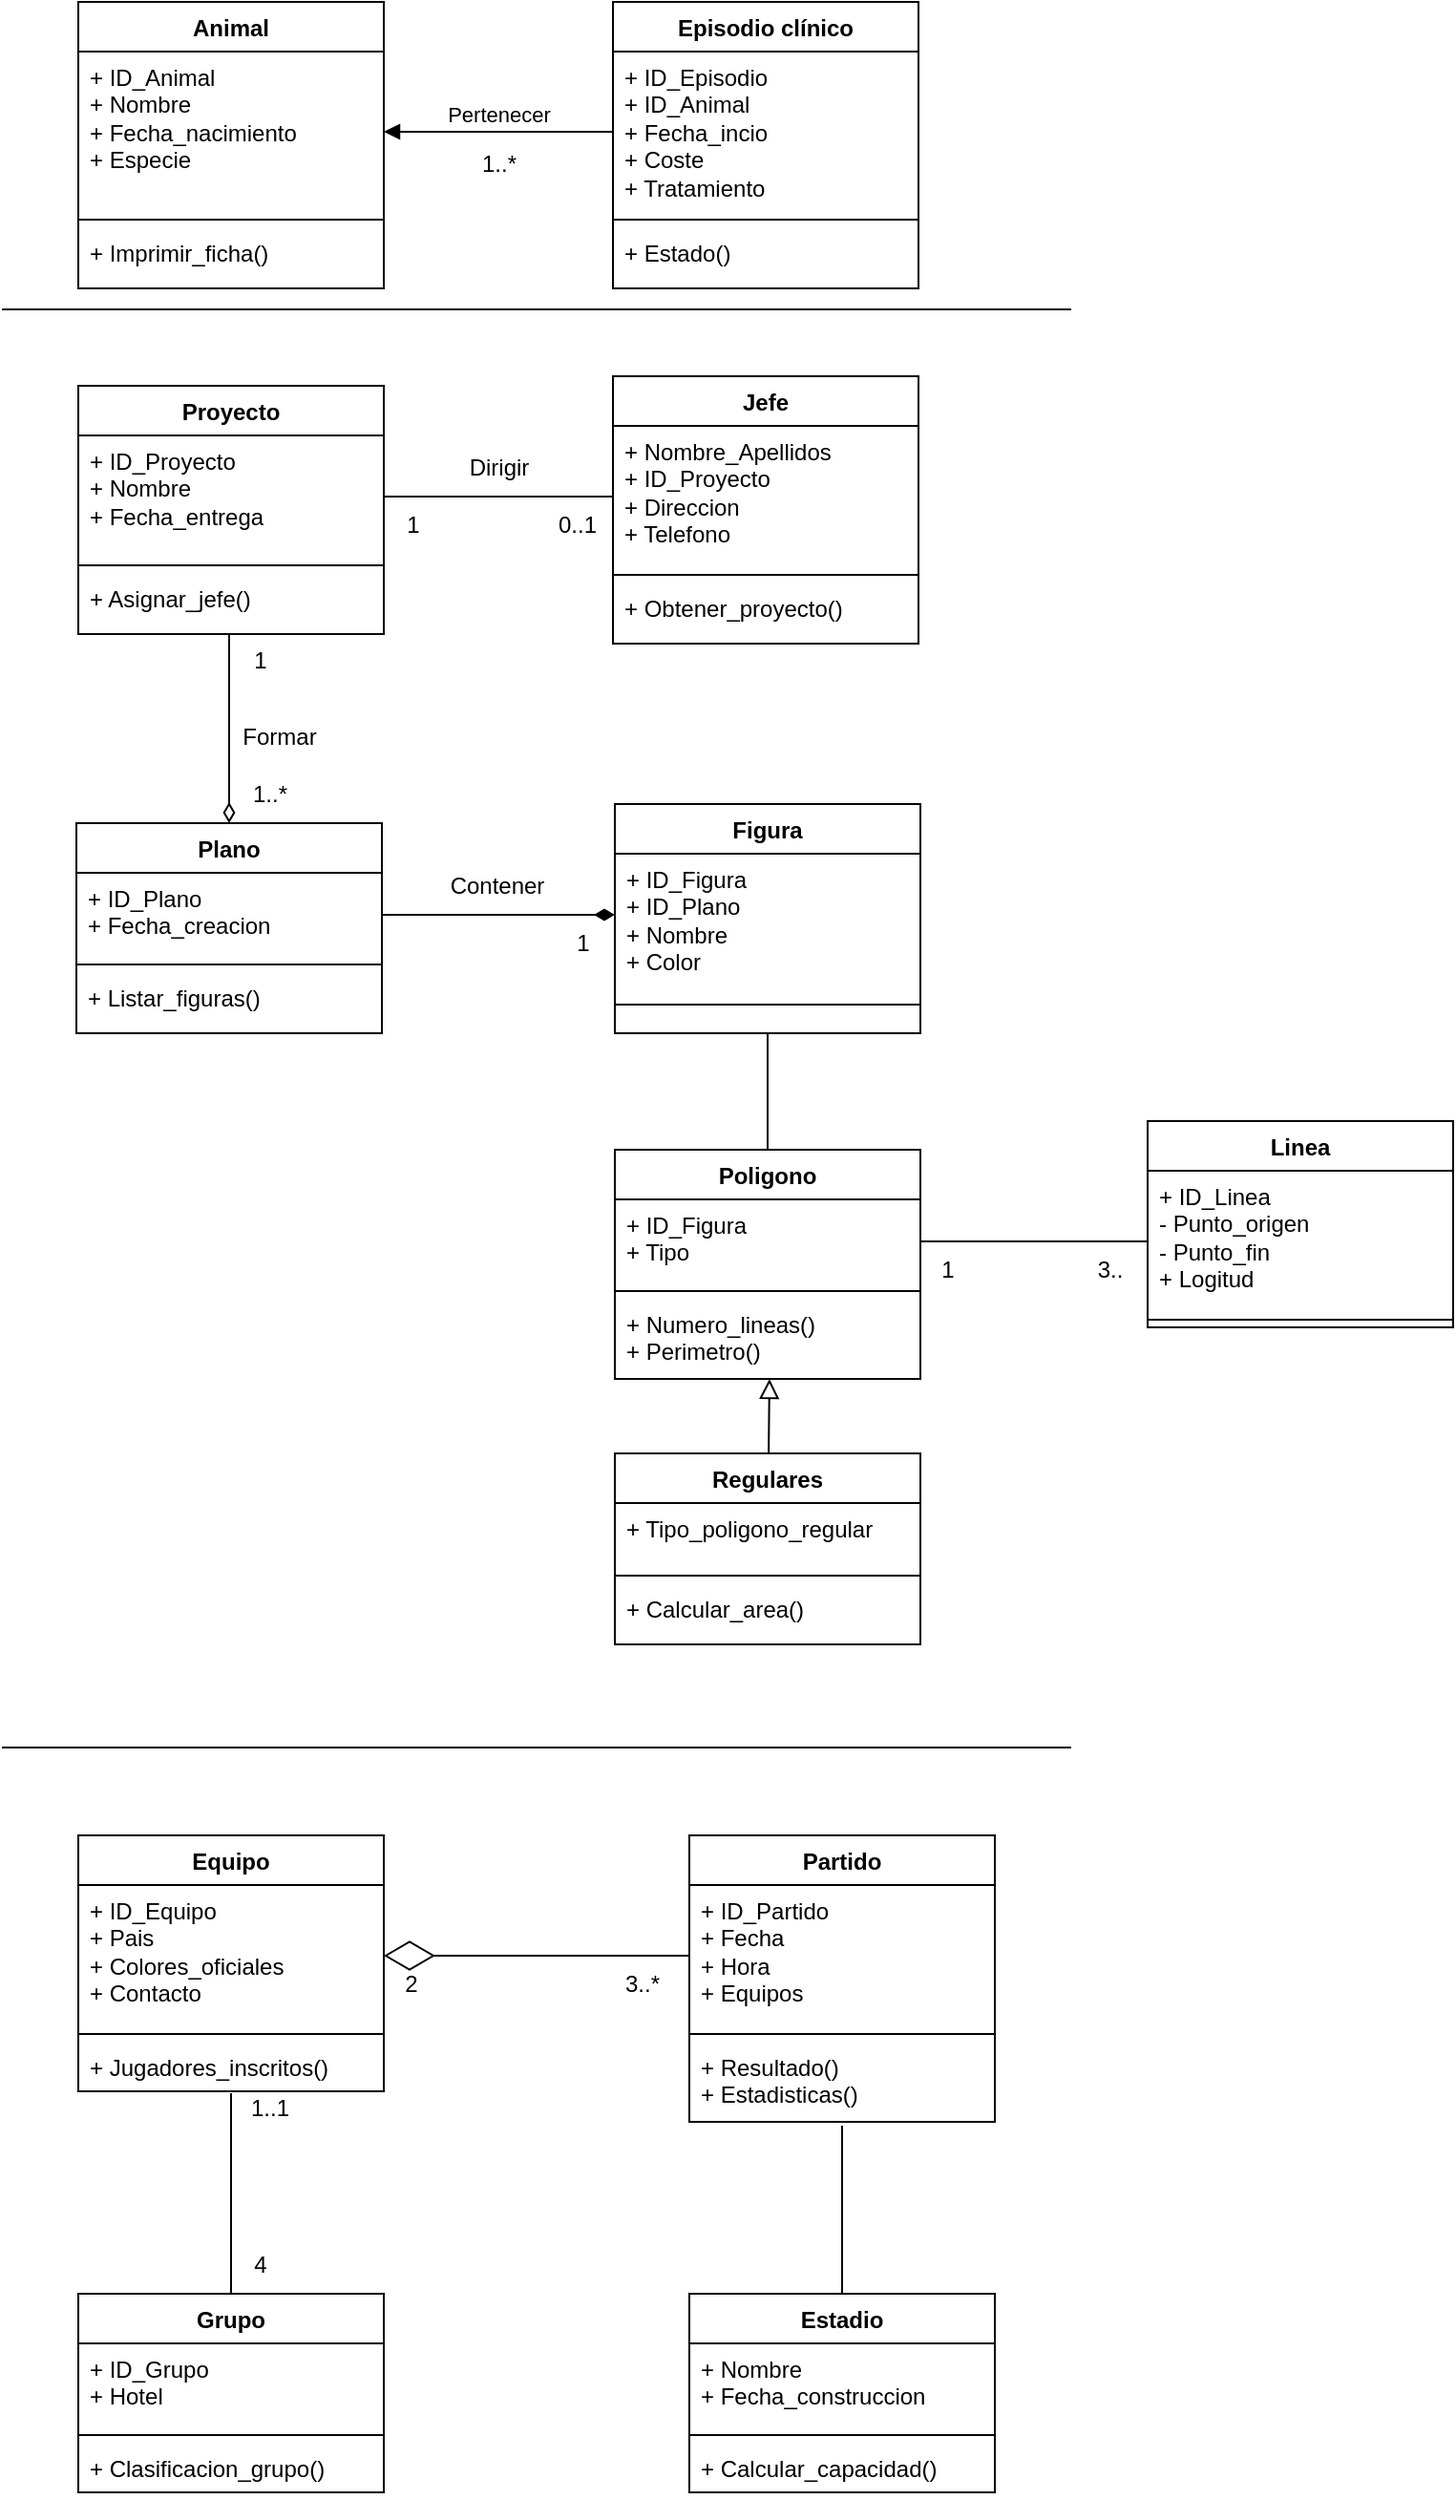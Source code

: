 <mxfile version="26.0.10">
  <diagram name="Página-1" id="v9j5rYEVNlsjebWW-kcD">
    <mxGraphModel dx="922" dy="723" grid="1" gridSize="10" guides="1" tooltips="1" connect="1" arrows="1" fold="1" page="1" pageScale="1" pageWidth="827" pageHeight="1169" math="0" shadow="0">
      <root>
        <mxCell id="0" />
        <mxCell id="1" parent="0" />
        <mxCell id="p8O_HCt2gGSoECRkVjmH-9" value="Animal" style="swimlane;fontStyle=1;align=center;verticalAlign=top;childLayout=stackLayout;horizontal=1;startSize=26;horizontalStack=0;resizeParent=1;resizeParentMax=0;resizeLast=0;collapsible=1;marginBottom=0;whiteSpace=wrap;html=1;" parent="1" vertex="1">
          <mxGeometry x="40" y="40" width="160" height="150" as="geometry" />
        </mxCell>
        <mxCell id="p8O_HCt2gGSoECRkVjmH-10" value="&lt;div&gt;+ ID_Animal&lt;/div&gt;+ Nombre&lt;div&gt;+ Fecha_nacimiento&lt;/div&gt;&lt;div&gt;+ Especie&lt;br&gt;&lt;div&gt;&lt;br&gt;&lt;/div&gt;&lt;/div&gt;" style="text;strokeColor=none;fillColor=none;align=left;verticalAlign=top;spacingLeft=4;spacingRight=4;overflow=hidden;rotatable=0;points=[[0,0.5],[1,0.5]];portConstraint=eastwest;whiteSpace=wrap;html=1;" parent="p8O_HCt2gGSoECRkVjmH-9" vertex="1">
          <mxGeometry y="26" width="160" height="84" as="geometry" />
        </mxCell>
        <mxCell id="p8O_HCt2gGSoECRkVjmH-11" value="" style="line;strokeWidth=1;fillColor=none;align=left;verticalAlign=middle;spacingTop=-1;spacingLeft=3;spacingRight=3;rotatable=0;labelPosition=right;points=[];portConstraint=eastwest;strokeColor=inherit;" parent="p8O_HCt2gGSoECRkVjmH-9" vertex="1">
          <mxGeometry y="110" width="160" height="8" as="geometry" />
        </mxCell>
        <mxCell id="p8O_HCt2gGSoECRkVjmH-12" value="+ Imprimir_ficha()" style="text;strokeColor=none;fillColor=none;align=left;verticalAlign=top;spacingLeft=4;spacingRight=4;overflow=hidden;rotatable=0;points=[[0,0.5],[1,0.5]];portConstraint=eastwest;whiteSpace=wrap;html=1;" parent="p8O_HCt2gGSoECRkVjmH-9" vertex="1">
          <mxGeometry y="118" width="160" height="32" as="geometry" />
        </mxCell>
        <mxCell id="p8O_HCt2gGSoECRkVjmH-14" value="Episodio clínico" style="swimlane;fontStyle=1;align=center;verticalAlign=top;childLayout=stackLayout;horizontal=1;startSize=26;horizontalStack=0;resizeParent=1;resizeParentMax=0;resizeLast=0;collapsible=1;marginBottom=0;whiteSpace=wrap;html=1;" parent="1" vertex="1">
          <mxGeometry x="320" y="40" width="160" height="150" as="geometry" />
        </mxCell>
        <mxCell id="p8O_HCt2gGSoECRkVjmH-15" value="&lt;div&gt;+ ID_Episodio&lt;/div&gt;&lt;div&gt;+ ID_Animal&lt;/div&gt;+ Fecha_incio&lt;div&gt;+ Coste&lt;/div&gt;&lt;div&gt;+ Tratamiento&lt;br&gt;&lt;div&gt;&lt;br&gt;&lt;/div&gt;&lt;/div&gt;" style="text;strokeColor=none;fillColor=none;align=left;verticalAlign=top;spacingLeft=4;spacingRight=4;overflow=hidden;rotatable=0;points=[[0,0.5],[1,0.5]];portConstraint=eastwest;whiteSpace=wrap;html=1;" parent="p8O_HCt2gGSoECRkVjmH-14" vertex="1">
          <mxGeometry y="26" width="160" height="84" as="geometry" />
        </mxCell>
        <mxCell id="p8O_HCt2gGSoECRkVjmH-16" value="" style="line;strokeWidth=1;fillColor=none;align=left;verticalAlign=middle;spacingTop=-1;spacingLeft=3;spacingRight=3;rotatable=0;labelPosition=right;points=[];portConstraint=eastwest;strokeColor=inherit;" parent="p8O_HCt2gGSoECRkVjmH-14" vertex="1">
          <mxGeometry y="110" width="160" height="8" as="geometry" />
        </mxCell>
        <mxCell id="p8O_HCt2gGSoECRkVjmH-17" value="+ Estado()" style="text;strokeColor=none;fillColor=none;align=left;verticalAlign=top;spacingLeft=4;spacingRight=4;overflow=hidden;rotatable=0;points=[[0,0.5],[1,0.5]];portConstraint=eastwest;whiteSpace=wrap;html=1;" parent="p8O_HCt2gGSoECRkVjmH-14" vertex="1">
          <mxGeometry y="118" width="160" height="32" as="geometry" />
        </mxCell>
        <mxCell id="p8O_HCt2gGSoECRkVjmH-18" value="Pertenecer" style="html=1;verticalAlign=bottom;endArrow=block;curved=0;rounded=0;exitX=0;exitY=0.5;exitDx=0;exitDy=0;entryX=1;entryY=0.5;entryDx=0;entryDy=0;" parent="1" source="p8O_HCt2gGSoECRkVjmH-15" target="p8O_HCt2gGSoECRkVjmH-10" edge="1">
          <mxGeometry width="80" relative="1" as="geometry">
            <mxPoint x="250" y="270" as="sourcePoint" />
            <mxPoint x="330" y="270" as="targetPoint" />
            <mxPoint as="offset" />
          </mxGeometry>
        </mxCell>
        <mxCell id="p8O_HCt2gGSoECRkVjmH-19" value="1..*" style="text;html=1;align=center;verticalAlign=middle;resizable=0;points=[];autosize=1;strokeColor=none;fillColor=none;" parent="1" vertex="1">
          <mxGeometry x="240" y="110" width="40" height="30" as="geometry" />
        </mxCell>
        <mxCell id="p8O_HCt2gGSoECRkVjmH-20" value="" style="line;strokeWidth=1;fillColor=none;align=left;verticalAlign=middle;spacingTop=-1;spacingLeft=3;spacingRight=3;rotatable=0;labelPosition=right;points=[];portConstraint=eastwest;strokeColor=inherit;" parent="1" vertex="1">
          <mxGeometry y="197" width="560" height="8" as="geometry" />
        </mxCell>
        <mxCell id="p8O_HCt2gGSoECRkVjmH-21" value="Proyecto" style="swimlane;fontStyle=1;align=center;verticalAlign=top;childLayout=stackLayout;horizontal=1;startSize=26;horizontalStack=0;resizeParent=1;resizeParentMax=0;resizeLast=0;collapsible=1;marginBottom=0;whiteSpace=wrap;html=1;" parent="1" vertex="1">
          <mxGeometry x="40" y="241" width="160" height="130" as="geometry" />
        </mxCell>
        <mxCell id="p8O_HCt2gGSoECRkVjmH-22" value="&lt;div&gt;+ ID_Proyecto&lt;/div&gt;+ Nombre&lt;div&gt;+ Fecha_entrega&lt;/div&gt;&lt;div&gt;&lt;div&gt;&lt;br&gt;&lt;/div&gt;&lt;/div&gt;" style="text;strokeColor=none;fillColor=none;align=left;verticalAlign=top;spacingLeft=4;spacingRight=4;overflow=hidden;rotatable=0;points=[[0,0.5],[1,0.5]];portConstraint=eastwest;whiteSpace=wrap;html=1;" parent="p8O_HCt2gGSoECRkVjmH-21" vertex="1">
          <mxGeometry y="26" width="160" height="64" as="geometry" />
        </mxCell>
        <mxCell id="p8O_HCt2gGSoECRkVjmH-23" value="" style="line;strokeWidth=1;fillColor=none;align=left;verticalAlign=middle;spacingTop=-1;spacingLeft=3;spacingRight=3;rotatable=0;labelPosition=right;points=[];portConstraint=eastwest;strokeColor=inherit;" parent="p8O_HCt2gGSoECRkVjmH-21" vertex="1">
          <mxGeometry y="90" width="160" height="8" as="geometry" />
        </mxCell>
        <mxCell id="p8O_HCt2gGSoECRkVjmH-24" value="+ Asignar_jefe()" style="text;strokeColor=none;fillColor=none;align=left;verticalAlign=top;spacingLeft=4;spacingRight=4;overflow=hidden;rotatable=0;points=[[0,0.5],[1,0.5]];portConstraint=eastwest;whiteSpace=wrap;html=1;" parent="p8O_HCt2gGSoECRkVjmH-21" vertex="1">
          <mxGeometry y="98" width="160" height="32" as="geometry" />
        </mxCell>
        <mxCell id="p8O_HCt2gGSoECRkVjmH-25" value="Jefe" style="swimlane;fontStyle=1;align=center;verticalAlign=top;childLayout=stackLayout;horizontal=1;startSize=26;horizontalStack=0;resizeParent=1;resizeParentMax=0;resizeLast=0;collapsible=1;marginBottom=0;whiteSpace=wrap;html=1;" parent="1" vertex="1">
          <mxGeometry x="320" y="236" width="160" height="140" as="geometry" />
        </mxCell>
        <mxCell id="p8O_HCt2gGSoECRkVjmH-26" value="&lt;div&gt;+ Nombre_Apellidos&lt;/div&gt;&lt;div&gt;+ ID_Proyecto&lt;/div&gt;&lt;div&gt;+ Direccion&lt;/div&gt;&lt;div&gt;+ Telefono&lt;/div&gt;&lt;div&gt;&lt;div&gt;&lt;br&gt;&lt;/div&gt;&lt;/div&gt;" style="text;strokeColor=none;fillColor=none;align=left;verticalAlign=top;spacingLeft=4;spacingRight=4;overflow=hidden;rotatable=0;points=[[0,0.5],[1,0.5]];portConstraint=eastwest;whiteSpace=wrap;html=1;" parent="p8O_HCt2gGSoECRkVjmH-25" vertex="1">
          <mxGeometry y="26" width="160" height="74" as="geometry" />
        </mxCell>
        <mxCell id="p8O_HCt2gGSoECRkVjmH-27" value="" style="line;strokeWidth=1;fillColor=none;align=left;verticalAlign=middle;spacingTop=-1;spacingLeft=3;spacingRight=3;rotatable=0;labelPosition=right;points=[];portConstraint=eastwest;strokeColor=inherit;" parent="p8O_HCt2gGSoECRkVjmH-25" vertex="1">
          <mxGeometry y="100" width="160" height="8" as="geometry" />
        </mxCell>
        <mxCell id="p8O_HCt2gGSoECRkVjmH-28" value="+ Obtener_proyecto()&amp;nbsp;" style="text;strokeColor=none;fillColor=none;align=left;verticalAlign=top;spacingLeft=4;spacingRight=4;overflow=hidden;rotatable=0;points=[[0,0.5],[1,0.5]];portConstraint=eastwest;whiteSpace=wrap;html=1;" parent="p8O_HCt2gGSoECRkVjmH-25" vertex="1">
          <mxGeometry y="108" width="160" height="32" as="geometry" />
        </mxCell>
        <mxCell id="p8O_HCt2gGSoECRkVjmH-29" value="Plano" style="swimlane;fontStyle=1;align=center;verticalAlign=top;childLayout=stackLayout;horizontal=1;startSize=26;horizontalStack=0;resizeParent=1;resizeParentMax=0;resizeLast=0;collapsible=1;marginBottom=0;whiteSpace=wrap;html=1;" parent="1" vertex="1">
          <mxGeometry x="39" y="470" width="160" height="110" as="geometry" />
        </mxCell>
        <mxCell id="p8O_HCt2gGSoECRkVjmH-30" value="&lt;div&gt;+ ID_Plano&lt;/div&gt;+ Fecha_creacion" style="text;strokeColor=none;fillColor=none;align=left;verticalAlign=top;spacingLeft=4;spacingRight=4;overflow=hidden;rotatable=0;points=[[0,0.5],[1,0.5]];portConstraint=eastwest;whiteSpace=wrap;html=1;" parent="p8O_HCt2gGSoECRkVjmH-29" vertex="1">
          <mxGeometry y="26" width="160" height="44" as="geometry" />
        </mxCell>
        <mxCell id="p8O_HCt2gGSoECRkVjmH-31" value="" style="line;strokeWidth=1;fillColor=none;align=left;verticalAlign=middle;spacingTop=-1;spacingLeft=3;spacingRight=3;rotatable=0;labelPosition=right;points=[];portConstraint=eastwest;strokeColor=inherit;" parent="p8O_HCt2gGSoECRkVjmH-29" vertex="1">
          <mxGeometry y="70" width="160" height="8" as="geometry" />
        </mxCell>
        <mxCell id="p8O_HCt2gGSoECRkVjmH-32" value="+ Listar_figuras()" style="text;strokeColor=none;fillColor=none;align=left;verticalAlign=top;spacingLeft=4;spacingRight=4;overflow=hidden;rotatable=0;points=[[0,0.5],[1,0.5]];portConstraint=eastwest;whiteSpace=wrap;html=1;" parent="p8O_HCt2gGSoECRkVjmH-29" vertex="1">
          <mxGeometry y="78" width="160" height="32" as="geometry" />
        </mxCell>
        <mxCell id="K37eQhUxoqIjgXYXOJ03-1" value="Figura" style="swimlane;fontStyle=1;align=center;verticalAlign=top;childLayout=stackLayout;horizontal=1;startSize=26;horizontalStack=0;resizeParent=1;resizeParentMax=0;resizeLast=0;collapsible=1;marginBottom=0;whiteSpace=wrap;html=1;" vertex="1" parent="1">
          <mxGeometry x="321" y="460" width="160" height="120" as="geometry" />
        </mxCell>
        <mxCell id="K37eQhUxoqIjgXYXOJ03-2" value="&lt;div&gt;+ ID_Figura&lt;/div&gt;&lt;div&gt;+ ID_Plano&lt;/div&gt;+ Nombre&lt;div&gt;+ Color&lt;/div&gt;" style="text;strokeColor=none;fillColor=none;align=left;verticalAlign=top;spacingLeft=4;spacingRight=4;overflow=hidden;rotatable=0;points=[[0,0.5],[1,0.5]];portConstraint=eastwest;whiteSpace=wrap;html=1;" vertex="1" parent="K37eQhUxoqIjgXYXOJ03-1">
          <mxGeometry y="26" width="160" height="64" as="geometry" />
        </mxCell>
        <mxCell id="K37eQhUxoqIjgXYXOJ03-3" value="" style="line;strokeWidth=1;fillColor=none;align=left;verticalAlign=middle;spacingTop=-1;spacingLeft=3;spacingRight=3;rotatable=0;labelPosition=right;points=[];portConstraint=eastwest;strokeColor=inherit;" vertex="1" parent="K37eQhUxoqIjgXYXOJ03-1">
          <mxGeometry y="90" width="160" height="30" as="geometry" />
        </mxCell>
        <mxCell id="K37eQhUxoqIjgXYXOJ03-5" value="Poligono" style="swimlane;fontStyle=1;align=center;verticalAlign=top;childLayout=stackLayout;horizontal=1;startSize=26;horizontalStack=0;resizeParent=1;resizeParentMax=0;resizeLast=0;collapsible=1;marginBottom=0;whiteSpace=wrap;html=1;" vertex="1" parent="1">
          <mxGeometry x="321" y="641" width="160" height="120" as="geometry" />
        </mxCell>
        <mxCell id="K37eQhUxoqIjgXYXOJ03-6" value="&lt;div&gt;+ ID_Figura&lt;/div&gt;&lt;div&gt;+ Tipo&lt;/div&gt;" style="text;strokeColor=none;fillColor=none;align=left;verticalAlign=top;spacingLeft=4;spacingRight=4;overflow=hidden;rotatable=0;points=[[0,0.5],[1,0.5]];portConstraint=eastwest;whiteSpace=wrap;html=1;" vertex="1" parent="K37eQhUxoqIjgXYXOJ03-5">
          <mxGeometry y="26" width="160" height="44" as="geometry" />
        </mxCell>
        <mxCell id="K37eQhUxoqIjgXYXOJ03-7" value="" style="line;strokeWidth=1;fillColor=none;align=left;verticalAlign=middle;spacingTop=-1;spacingLeft=3;spacingRight=3;rotatable=0;labelPosition=right;points=[];portConstraint=eastwest;strokeColor=inherit;" vertex="1" parent="K37eQhUxoqIjgXYXOJ03-5">
          <mxGeometry y="70" width="160" height="8" as="geometry" />
        </mxCell>
        <mxCell id="K37eQhUxoqIjgXYXOJ03-8" value="+ Numero_lineas()&lt;div&gt;+ Perimetro()&lt;/div&gt;" style="text;strokeColor=none;fillColor=none;align=left;verticalAlign=top;spacingLeft=4;spacingRight=4;overflow=hidden;rotatable=0;points=[[0,0.5],[1,0.5]];portConstraint=eastwest;whiteSpace=wrap;html=1;" vertex="1" parent="K37eQhUxoqIjgXYXOJ03-5">
          <mxGeometry y="78" width="160" height="42" as="geometry" />
        </mxCell>
        <mxCell id="K37eQhUxoqIjgXYXOJ03-9" value="Linea" style="swimlane;fontStyle=1;align=center;verticalAlign=top;childLayout=stackLayout;horizontal=1;startSize=26;horizontalStack=0;resizeParent=1;resizeParentMax=0;resizeLast=0;collapsible=1;marginBottom=0;whiteSpace=wrap;html=1;" vertex="1" parent="1">
          <mxGeometry x="600" y="626" width="160" height="108" as="geometry" />
        </mxCell>
        <mxCell id="K37eQhUxoqIjgXYXOJ03-10" value="&lt;div&gt;+ ID_Linea&lt;/div&gt;&lt;div&gt;- Punto_origen&lt;/div&gt;&lt;div&gt;- Punto_fin&lt;/div&gt;&lt;div&gt;+ Logitud&lt;/div&gt;" style="text;strokeColor=none;fillColor=none;align=left;verticalAlign=top;spacingLeft=4;spacingRight=4;overflow=hidden;rotatable=0;points=[[0,0.5],[1,0.5]];portConstraint=eastwest;whiteSpace=wrap;html=1;" vertex="1" parent="K37eQhUxoqIjgXYXOJ03-9">
          <mxGeometry y="26" width="160" height="74" as="geometry" />
        </mxCell>
        <mxCell id="K37eQhUxoqIjgXYXOJ03-11" value="" style="line;strokeWidth=1;fillColor=none;align=left;verticalAlign=middle;spacingTop=-1;spacingLeft=3;spacingRight=3;rotatable=0;labelPosition=right;points=[];portConstraint=eastwest;strokeColor=inherit;" vertex="1" parent="K37eQhUxoqIjgXYXOJ03-9">
          <mxGeometry y="100" width="160" height="8" as="geometry" />
        </mxCell>
        <mxCell id="K37eQhUxoqIjgXYXOJ03-13" value="Regulares" style="swimlane;fontStyle=1;align=center;verticalAlign=top;childLayout=stackLayout;horizontal=1;startSize=26;horizontalStack=0;resizeParent=1;resizeParentMax=0;resizeLast=0;collapsible=1;marginBottom=0;whiteSpace=wrap;html=1;" vertex="1" parent="1">
          <mxGeometry x="321" y="800" width="160" height="100" as="geometry" />
        </mxCell>
        <mxCell id="K37eQhUxoqIjgXYXOJ03-14" value="&lt;div&gt;+ Tipo_poligono_regular&lt;/div&gt;" style="text;strokeColor=none;fillColor=none;align=left;verticalAlign=top;spacingLeft=4;spacingRight=4;overflow=hidden;rotatable=0;points=[[0,0.5],[1,0.5]];portConstraint=eastwest;whiteSpace=wrap;html=1;" vertex="1" parent="K37eQhUxoqIjgXYXOJ03-13">
          <mxGeometry y="26" width="160" height="34" as="geometry" />
        </mxCell>
        <mxCell id="K37eQhUxoqIjgXYXOJ03-15" value="" style="line;strokeWidth=1;fillColor=none;align=left;verticalAlign=middle;spacingTop=-1;spacingLeft=3;spacingRight=3;rotatable=0;labelPosition=right;points=[];portConstraint=eastwest;strokeColor=inherit;" vertex="1" parent="K37eQhUxoqIjgXYXOJ03-13">
          <mxGeometry y="60" width="160" height="8" as="geometry" />
        </mxCell>
        <mxCell id="K37eQhUxoqIjgXYXOJ03-16" value="+ Calcular_area()" style="text;strokeColor=none;fillColor=none;align=left;verticalAlign=top;spacingLeft=4;spacingRight=4;overflow=hidden;rotatable=0;points=[[0,0.5],[1,0.5]];portConstraint=eastwest;whiteSpace=wrap;html=1;" vertex="1" parent="K37eQhUxoqIjgXYXOJ03-13">
          <mxGeometry y="68" width="160" height="32" as="geometry" />
        </mxCell>
        <mxCell id="K37eQhUxoqIjgXYXOJ03-18" value="" style="endArrow=none;html=1;rounded=0;exitX=1;exitY=0.5;exitDx=0;exitDy=0;entryX=0;entryY=0.5;entryDx=0;entryDy=0;" edge="1" parent="1" source="p8O_HCt2gGSoECRkVjmH-22" target="p8O_HCt2gGSoECRkVjmH-26">
          <mxGeometry width="50" height="50" relative="1" as="geometry">
            <mxPoint x="280" y="401" as="sourcePoint" />
            <mxPoint x="330" y="351" as="targetPoint" />
          </mxGeometry>
        </mxCell>
        <mxCell id="K37eQhUxoqIjgXYXOJ03-19" value="Dirigir" style="text;html=1;align=center;verticalAlign=middle;resizable=0;points=[];autosize=1;strokeColor=none;fillColor=none;" vertex="1" parent="1">
          <mxGeometry x="235" y="269" width="50" height="30" as="geometry" />
        </mxCell>
        <mxCell id="K37eQhUxoqIjgXYXOJ03-20" value="1" style="text;html=1;align=center;verticalAlign=middle;resizable=0;points=[];autosize=1;strokeColor=none;fillColor=none;" vertex="1" parent="1">
          <mxGeometry x="200" y="299" width="30" height="30" as="geometry" />
        </mxCell>
        <mxCell id="K37eQhUxoqIjgXYXOJ03-21" value="0..1" style="text;html=1;align=center;verticalAlign=middle;resizable=0;points=[];autosize=1;strokeColor=none;fillColor=none;" vertex="1" parent="1">
          <mxGeometry x="281" y="299" width="40" height="30" as="geometry" />
        </mxCell>
        <mxCell id="K37eQhUxoqIjgXYXOJ03-23" value="Formar" style="text;html=1;align=center;verticalAlign=middle;resizable=0;points=[];autosize=1;strokeColor=none;fillColor=none;" vertex="1" parent="1">
          <mxGeometry x="115" y="410" width="60" height="30" as="geometry" />
        </mxCell>
        <mxCell id="K37eQhUxoqIjgXYXOJ03-24" value="" style="endArrow=none;startArrow=diamondThin;endFill=0;startFill=0;html=1;verticalAlign=bottom;labelBackgroundColor=none;strokeWidth=1;startSize=8;endSize=8;rounded=0;exitX=0.5;exitY=0;exitDx=0;exitDy=0;" edge="1" parent="1" source="p8O_HCt2gGSoECRkVjmH-29">
          <mxGeometry width="160" relative="1" as="geometry">
            <mxPoint x="119" y="461" as="sourcePoint" />
            <mxPoint x="119" y="371" as="targetPoint" />
          </mxGeometry>
        </mxCell>
        <mxCell id="K37eQhUxoqIjgXYXOJ03-25" value="1" style="text;html=1;align=center;verticalAlign=middle;resizable=0;points=[];autosize=1;strokeColor=none;fillColor=none;" vertex="1" parent="1">
          <mxGeometry x="120" y="370" width="30" height="30" as="geometry" />
        </mxCell>
        <mxCell id="K37eQhUxoqIjgXYXOJ03-26" value="1..*" style="text;html=1;align=center;verticalAlign=middle;resizable=0;points=[];autosize=1;strokeColor=none;fillColor=none;" vertex="1" parent="1">
          <mxGeometry x="120" y="440" width="40" height="30" as="geometry" />
        </mxCell>
        <mxCell id="K37eQhUxoqIjgXYXOJ03-27" value="" style="endArrow=none;startArrow=diamondThin;endFill=0;startFill=1;html=1;verticalAlign=bottom;labelBackgroundColor=none;strokeWidth=1;startSize=8;endSize=8;rounded=0;entryX=1;entryY=0.5;entryDx=0;entryDy=0;exitX=0;exitY=0.5;exitDx=0;exitDy=0;" edge="1" parent="1" source="K37eQhUxoqIjgXYXOJ03-2" target="p8O_HCt2gGSoECRkVjmH-30">
          <mxGeometry width="160" relative="1" as="geometry">
            <mxPoint x="230" y="460" as="sourcePoint" />
            <mxPoint x="390" y="460" as="targetPoint" />
          </mxGeometry>
        </mxCell>
        <mxCell id="K37eQhUxoqIjgXYXOJ03-28" value="Contener" style="text;html=1;align=center;verticalAlign=middle;resizable=0;points=[];autosize=1;strokeColor=none;fillColor=none;" vertex="1" parent="1">
          <mxGeometry x="224" y="488" width="70" height="30" as="geometry" />
        </mxCell>
        <mxCell id="K37eQhUxoqIjgXYXOJ03-30" value="" style="endArrow=block;html=1;rounded=0;align=center;verticalAlign=bottom;endFill=0;labelBackgroundColor=none;endSize=8;entryX=0.506;entryY=1;entryDx=0;entryDy=0;entryPerimeter=0;" edge="1" parent="1" source="K37eQhUxoqIjgXYXOJ03-13" target="K37eQhUxoqIjgXYXOJ03-8">
          <mxGeometry x="1" y="-188" relative="1" as="geometry">
            <mxPoint x="200" y="1001" as="sourcePoint" />
            <mxPoint x="360" y="1001" as="targetPoint" />
            <mxPoint x="170" y="-108" as="offset" />
          </mxGeometry>
        </mxCell>
        <mxCell id="K37eQhUxoqIjgXYXOJ03-31" value="" style="resizable=0;html=1;align=center;verticalAlign=top;labelBackgroundColor=none;" connectable="0" vertex="1" parent="K37eQhUxoqIjgXYXOJ03-30">
          <mxGeometry relative="1" as="geometry" />
        </mxCell>
        <mxCell id="K37eQhUxoqIjgXYXOJ03-32" value="1" style="text;html=1;align=center;verticalAlign=middle;resizable=0;points=[];autosize=1;strokeColor=none;fillColor=none;" vertex="1" parent="1">
          <mxGeometry x="289" y="518" width="30" height="30" as="geometry" />
        </mxCell>
        <mxCell id="K37eQhUxoqIjgXYXOJ03-33" value="" style="endArrow=none;html=1;rounded=0;exitX=1;exitY=0.5;exitDx=0;exitDy=0;entryX=0;entryY=0.5;entryDx=0;entryDy=0;" edge="1" parent="1" source="K37eQhUxoqIjgXYXOJ03-6" target="K37eQhUxoqIjgXYXOJ03-10">
          <mxGeometry width="50" height="50" relative="1" as="geometry">
            <mxPoint x="520" y="540" as="sourcePoint" />
            <mxPoint x="640" y="540" as="targetPoint" />
          </mxGeometry>
        </mxCell>
        <mxCell id="K37eQhUxoqIjgXYXOJ03-34" value="1" style="text;html=1;align=center;verticalAlign=middle;resizable=0;points=[];autosize=1;strokeColor=none;fillColor=none;" vertex="1" parent="1">
          <mxGeometry x="480" y="689" width="30" height="30" as="geometry" />
        </mxCell>
        <mxCell id="K37eQhUxoqIjgXYXOJ03-35" value="3.." style="text;html=1;align=center;verticalAlign=middle;resizable=0;points=[];autosize=1;strokeColor=none;fillColor=none;" vertex="1" parent="1">
          <mxGeometry x="560" y="689" width="40" height="30" as="geometry" />
        </mxCell>
        <mxCell id="K37eQhUxoqIjgXYXOJ03-36" value="" style="line;strokeWidth=1;fillColor=none;align=left;verticalAlign=middle;spacingTop=-1;spacingLeft=3;spacingRight=3;rotatable=0;labelPosition=right;points=[];portConstraint=eastwest;strokeColor=inherit;" vertex="1" parent="1">
          <mxGeometry y="950" width="560" height="8" as="geometry" />
        </mxCell>
        <mxCell id="K37eQhUxoqIjgXYXOJ03-38" value="" style="endArrow=none;html=1;rounded=0;exitX=0.5;exitY=1;exitDx=0;exitDy=0;entryX=0.5;entryY=0;entryDx=0;entryDy=0;" edge="1" parent="1" source="K37eQhUxoqIjgXYXOJ03-1" target="K37eQhUxoqIjgXYXOJ03-5">
          <mxGeometry width="50" height="50" relative="1" as="geometry">
            <mxPoint x="520.5" y="579" as="sourcePoint" />
            <mxPoint x="639.5" y="579" as="targetPoint" />
          </mxGeometry>
        </mxCell>
        <mxCell id="K37eQhUxoqIjgXYXOJ03-39" value="Equipo" style="swimlane;fontStyle=1;align=center;verticalAlign=top;childLayout=stackLayout;horizontal=1;startSize=26;horizontalStack=0;resizeParent=1;resizeParentMax=0;resizeLast=0;collapsible=1;marginBottom=0;whiteSpace=wrap;html=1;" vertex="1" parent="1">
          <mxGeometry x="40" y="1000" width="160" height="134" as="geometry" />
        </mxCell>
        <mxCell id="K37eQhUxoqIjgXYXOJ03-40" value="+ ID_Equipo&lt;div&gt;+ Pais&lt;/div&gt;&lt;div&gt;+ Colores_oficiales&amp;nbsp;&lt;/div&gt;&lt;div&gt;+ Contacto&lt;/div&gt;" style="text;strokeColor=none;fillColor=none;align=left;verticalAlign=top;spacingLeft=4;spacingRight=4;overflow=hidden;rotatable=0;points=[[0,0.5],[1,0.5]];portConstraint=eastwest;whiteSpace=wrap;html=1;" vertex="1" parent="K37eQhUxoqIjgXYXOJ03-39">
          <mxGeometry y="26" width="160" height="74" as="geometry" />
        </mxCell>
        <mxCell id="K37eQhUxoqIjgXYXOJ03-41" value="" style="line;strokeWidth=1;fillColor=none;align=left;verticalAlign=middle;spacingTop=-1;spacingLeft=3;spacingRight=3;rotatable=0;labelPosition=right;points=[];portConstraint=eastwest;strokeColor=inherit;" vertex="1" parent="K37eQhUxoqIjgXYXOJ03-39">
          <mxGeometry y="100" width="160" height="8" as="geometry" />
        </mxCell>
        <mxCell id="K37eQhUxoqIjgXYXOJ03-42" value="+ Jugadores_inscritos()" style="text;strokeColor=none;fillColor=none;align=left;verticalAlign=top;spacingLeft=4;spacingRight=4;overflow=hidden;rotatable=0;points=[[0,0.5],[1,0.5]];portConstraint=eastwest;whiteSpace=wrap;html=1;" vertex="1" parent="K37eQhUxoqIjgXYXOJ03-39">
          <mxGeometry y="108" width="160" height="26" as="geometry" />
        </mxCell>
        <mxCell id="K37eQhUxoqIjgXYXOJ03-43" value="Partido" style="swimlane;fontStyle=1;align=center;verticalAlign=top;childLayout=stackLayout;horizontal=1;startSize=26;horizontalStack=0;resizeParent=1;resizeParentMax=0;resizeLast=0;collapsible=1;marginBottom=0;whiteSpace=wrap;html=1;" vertex="1" parent="1">
          <mxGeometry x="360" y="1000" width="160" height="150" as="geometry" />
        </mxCell>
        <mxCell id="K37eQhUxoqIjgXYXOJ03-44" value="+ ID_Partido&lt;div&gt;+ Fecha&lt;/div&gt;&lt;div&gt;+ Hora&lt;/div&gt;&lt;div&gt;+ Equipos&lt;/div&gt;&lt;div&gt;&lt;br&gt;&lt;/div&gt;" style="text;strokeColor=none;fillColor=none;align=left;verticalAlign=top;spacingLeft=4;spacingRight=4;overflow=hidden;rotatable=0;points=[[0,0.5],[1,0.5]];portConstraint=eastwest;whiteSpace=wrap;html=1;" vertex="1" parent="K37eQhUxoqIjgXYXOJ03-43">
          <mxGeometry y="26" width="160" height="74" as="geometry" />
        </mxCell>
        <mxCell id="K37eQhUxoqIjgXYXOJ03-45" value="" style="line;strokeWidth=1;fillColor=none;align=left;verticalAlign=middle;spacingTop=-1;spacingLeft=3;spacingRight=3;rotatable=0;labelPosition=right;points=[];portConstraint=eastwest;strokeColor=inherit;" vertex="1" parent="K37eQhUxoqIjgXYXOJ03-43">
          <mxGeometry y="100" width="160" height="8" as="geometry" />
        </mxCell>
        <mxCell id="K37eQhUxoqIjgXYXOJ03-46" value="+ Resultado()&lt;div&gt;+ Estadisticas()&lt;/div&gt;" style="text;strokeColor=none;fillColor=none;align=left;verticalAlign=top;spacingLeft=4;spacingRight=4;overflow=hidden;rotatable=0;points=[[0,0.5],[1,0.5]];portConstraint=eastwest;whiteSpace=wrap;html=1;" vertex="1" parent="K37eQhUxoqIjgXYXOJ03-43">
          <mxGeometry y="108" width="160" height="42" as="geometry" />
        </mxCell>
        <mxCell id="K37eQhUxoqIjgXYXOJ03-47" value="Estadio" style="swimlane;fontStyle=1;align=center;verticalAlign=top;childLayout=stackLayout;horizontal=1;startSize=26;horizontalStack=0;resizeParent=1;resizeParentMax=0;resizeLast=0;collapsible=1;marginBottom=0;whiteSpace=wrap;html=1;" vertex="1" parent="1">
          <mxGeometry x="360" y="1240" width="160" height="104" as="geometry" />
        </mxCell>
        <mxCell id="K37eQhUxoqIjgXYXOJ03-48" value="+ Nombre&lt;div&gt;+ Fecha_construccion&lt;/div&gt;" style="text;strokeColor=none;fillColor=none;align=left;verticalAlign=top;spacingLeft=4;spacingRight=4;overflow=hidden;rotatable=0;points=[[0,0.5],[1,0.5]];portConstraint=eastwest;whiteSpace=wrap;html=1;" vertex="1" parent="K37eQhUxoqIjgXYXOJ03-47">
          <mxGeometry y="26" width="160" height="44" as="geometry" />
        </mxCell>
        <mxCell id="K37eQhUxoqIjgXYXOJ03-49" value="" style="line;strokeWidth=1;fillColor=none;align=left;verticalAlign=middle;spacingTop=-1;spacingLeft=3;spacingRight=3;rotatable=0;labelPosition=right;points=[];portConstraint=eastwest;strokeColor=inherit;" vertex="1" parent="K37eQhUxoqIjgXYXOJ03-47">
          <mxGeometry y="70" width="160" height="8" as="geometry" />
        </mxCell>
        <mxCell id="K37eQhUxoqIjgXYXOJ03-50" value="+ Calcular_capacidad()" style="text;strokeColor=none;fillColor=none;align=left;verticalAlign=top;spacingLeft=4;spacingRight=4;overflow=hidden;rotatable=0;points=[[0,0.5],[1,0.5]];portConstraint=eastwest;whiteSpace=wrap;html=1;" vertex="1" parent="K37eQhUxoqIjgXYXOJ03-47">
          <mxGeometry y="78" width="160" height="26" as="geometry" />
        </mxCell>
        <mxCell id="K37eQhUxoqIjgXYXOJ03-51" value="Grupo" style="swimlane;fontStyle=1;align=center;verticalAlign=top;childLayout=stackLayout;horizontal=1;startSize=26;horizontalStack=0;resizeParent=1;resizeParentMax=0;resizeLast=0;collapsible=1;marginBottom=0;whiteSpace=wrap;html=1;" vertex="1" parent="1">
          <mxGeometry x="40" y="1240" width="160" height="104" as="geometry" />
        </mxCell>
        <mxCell id="K37eQhUxoqIjgXYXOJ03-52" value="+ ID_Grupo&lt;div&gt;+ Hotel&lt;/div&gt;" style="text;strokeColor=none;fillColor=none;align=left;verticalAlign=top;spacingLeft=4;spacingRight=4;overflow=hidden;rotatable=0;points=[[0,0.5],[1,0.5]];portConstraint=eastwest;whiteSpace=wrap;html=1;" vertex="1" parent="K37eQhUxoqIjgXYXOJ03-51">
          <mxGeometry y="26" width="160" height="44" as="geometry" />
        </mxCell>
        <mxCell id="K37eQhUxoqIjgXYXOJ03-53" value="" style="line;strokeWidth=1;fillColor=none;align=left;verticalAlign=middle;spacingTop=-1;spacingLeft=3;spacingRight=3;rotatable=0;labelPosition=right;points=[];portConstraint=eastwest;strokeColor=inherit;" vertex="1" parent="K37eQhUxoqIjgXYXOJ03-51">
          <mxGeometry y="70" width="160" height="8" as="geometry" />
        </mxCell>
        <mxCell id="K37eQhUxoqIjgXYXOJ03-54" value="+ Clasificacion_grupo()" style="text;strokeColor=none;fillColor=none;align=left;verticalAlign=top;spacingLeft=4;spacingRight=4;overflow=hidden;rotatable=0;points=[[0,0.5],[1,0.5]];portConstraint=eastwest;whiteSpace=wrap;html=1;" vertex="1" parent="K37eQhUxoqIjgXYXOJ03-51">
          <mxGeometry y="78" width="160" height="26" as="geometry" />
        </mxCell>
        <mxCell id="K37eQhUxoqIjgXYXOJ03-55" value="" style="endArrow=diamondThin;endFill=0;endSize=24;html=1;rounded=0;entryX=1;entryY=0.5;entryDx=0;entryDy=0;exitX=0;exitY=0.5;exitDx=0;exitDy=0;" edge="1" parent="1" source="K37eQhUxoqIjgXYXOJ03-44" target="K37eQhUxoqIjgXYXOJ03-40">
          <mxGeometry width="160" relative="1" as="geometry">
            <mxPoint x="200" y="1180" as="sourcePoint" />
            <mxPoint x="360" y="1180" as="targetPoint" />
          </mxGeometry>
        </mxCell>
        <mxCell id="K37eQhUxoqIjgXYXOJ03-56" value="3..*" style="text;html=1;align=center;verticalAlign=middle;resizable=0;points=[];autosize=1;strokeColor=none;fillColor=none;" vertex="1" parent="1">
          <mxGeometry x="315" y="1063" width="40" height="30" as="geometry" />
        </mxCell>
        <mxCell id="K37eQhUxoqIjgXYXOJ03-57" value="2" style="text;html=1;align=center;verticalAlign=middle;resizable=0;points=[];autosize=1;strokeColor=none;fillColor=none;" vertex="1" parent="1">
          <mxGeometry x="199" y="1063" width="30" height="30" as="geometry" />
        </mxCell>
        <mxCell id="K37eQhUxoqIjgXYXOJ03-67" value="" style="endArrow=none;html=1;rounded=0;exitX=0.5;exitY=0;exitDx=0;exitDy=0;entryX=0.5;entryY=1.048;entryDx=0;entryDy=0;entryPerimeter=0;" edge="1" parent="1" source="K37eQhUxoqIjgXYXOJ03-47" target="K37eQhUxoqIjgXYXOJ03-46">
          <mxGeometry width="50" height="50" relative="1" as="geometry">
            <mxPoint x="510" y="1200" as="sourcePoint" />
            <mxPoint x="629" y="1200" as="targetPoint" />
          </mxGeometry>
        </mxCell>
        <mxCell id="K37eQhUxoqIjgXYXOJ03-68" value="" style="endArrow=none;html=1;rounded=0;exitX=0.5;exitY=0;exitDx=0;exitDy=0;entryX=0.5;entryY=1.038;entryDx=0;entryDy=0;entryPerimeter=0;" edge="1" parent="1" source="K37eQhUxoqIjgXYXOJ03-51" target="K37eQhUxoqIjgXYXOJ03-42">
          <mxGeometry width="50" height="50" relative="1" as="geometry">
            <mxPoint x="180" y="1220" as="sourcePoint" />
            <mxPoint x="150" y="1210" as="targetPoint" />
          </mxGeometry>
        </mxCell>
        <mxCell id="K37eQhUxoqIjgXYXOJ03-69" value="4" style="text;html=1;align=center;verticalAlign=middle;resizable=0;points=[];autosize=1;strokeColor=none;fillColor=none;" vertex="1" parent="1">
          <mxGeometry x="120" y="1210" width="30" height="30" as="geometry" />
        </mxCell>
        <mxCell id="K37eQhUxoqIjgXYXOJ03-70" value="1..1" style="text;html=1;align=center;verticalAlign=middle;resizable=0;points=[];autosize=1;strokeColor=none;fillColor=none;" vertex="1" parent="1">
          <mxGeometry x="120" y="1128" width="40" height="30" as="geometry" />
        </mxCell>
      </root>
    </mxGraphModel>
  </diagram>
</mxfile>
